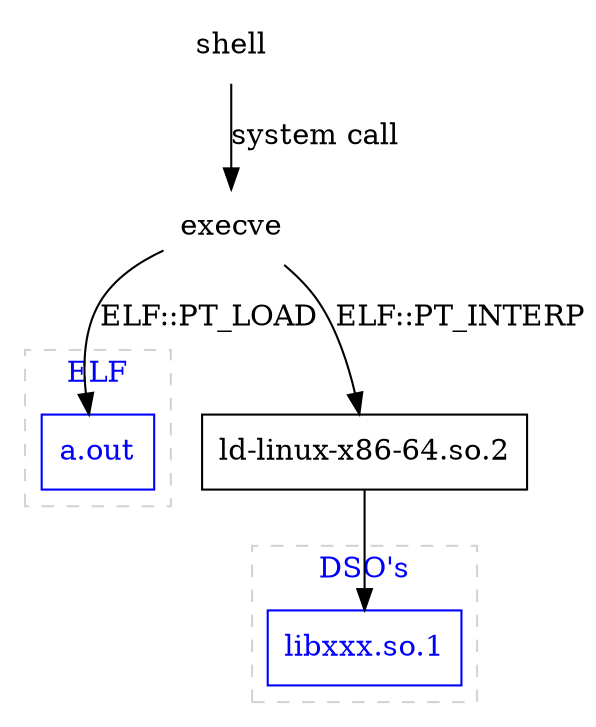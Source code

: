 digraph G {
    {node [shape=plaintext] "shell"};
    {node [shape=plaintext] "execve"};
    subgraph cluster_elf {
        label="ELF";
        fontcolor=blue;
        style=dashed;
        color=lightgrey;
        node [color=blue, fontcolor=blue];
        edge [color=blue, fontcolor=blue];

        {node [shape=box, label="a.out"] "Executable"};
    }

    {node [shape=box, label="ld-linux-x86-64.so.2"] "Interpreter"};

    subgraph cluster_dso {
        label="DSO's";
        fontcolor=blue;
        style=dashed;
        color=lightgrey;
        node [color=blue, fontcolor=blue];
        edge [color=blue, fontcolor=blue];

        {node [shape=box, label="libxxx.so.1"] "dso_1"};
    }

    "shell" -> "execve" [label="system call"];
    "execve" -> "Executable" [label="ELF::PT_LOAD"];
    "execve" -> "Interpreter" [label="ELF::PT_INTERP"];
    "Interpreter" -> "dso_1";
}

